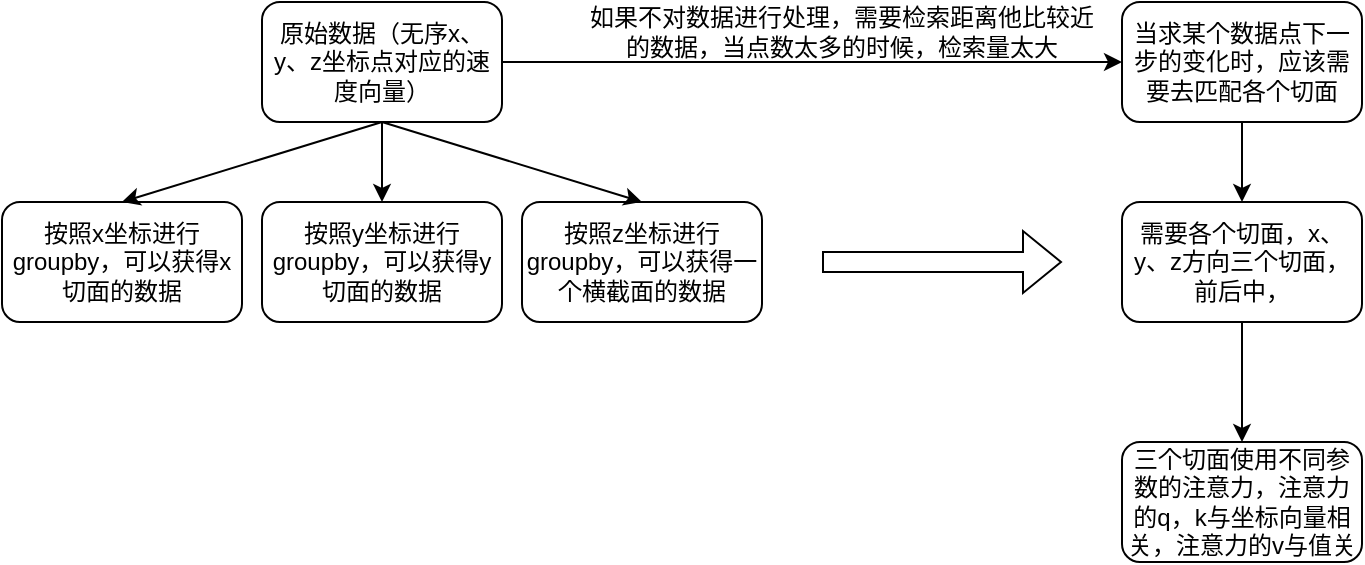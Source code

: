<mxfile version="24.2.3" type="github">
  <diagram name="第 1 页" id="hL7lgHcb_5edd5JF82dh">
    <mxGraphModel dx="1434" dy="786" grid="1" gridSize="10" guides="1" tooltips="1" connect="1" arrows="1" fold="1" page="1" pageScale="1" pageWidth="827" pageHeight="1169" math="0" shadow="0">
      <root>
        <mxCell id="0" />
        <mxCell id="1" parent="0" />
        <mxCell id="Gv-s6LlB8rjAMd5SSHqs-1" value="原始数据（无序x、y、z坐标点对应的速度向量）" style="rounded=1;whiteSpace=wrap;html=1;" vertex="1" parent="1">
          <mxGeometry x="140" y="60" width="120" height="60" as="geometry" />
        </mxCell>
        <mxCell id="Gv-s6LlB8rjAMd5SSHqs-2" value="按照x坐标进行groupby，可以获得x切面的数据" style="rounded=1;whiteSpace=wrap;html=1;" vertex="1" parent="1">
          <mxGeometry x="10" y="160" width="120" height="60" as="geometry" />
        </mxCell>
        <mxCell id="Gv-s6LlB8rjAMd5SSHqs-3" value="" style="endArrow=classic;html=1;rounded=0;exitX=0.5;exitY=1;exitDx=0;exitDy=0;entryX=0.5;entryY=0;entryDx=0;entryDy=0;" edge="1" parent="1" source="Gv-s6LlB8rjAMd5SSHqs-1" target="Gv-s6LlB8rjAMd5SSHqs-2">
          <mxGeometry width="50" height="50" relative="1" as="geometry">
            <mxPoint x="240" y="110" as="sourcePoint" />
            <mxPoint x="290" y="60" as="targetPoint" />
          </mxGeometry>
        </mxCell>
        <mxCell id="Gv-s6LlB8rjAMd5SSHqs-4" value="按照y坐标进行groupby，可以获得y切面的数据" style="rounded=1;whiteSpace=wrap;html=1;" vertex="1" parent="1">
          <mxGeometry x="140" y="160" width="120" height="60" as="geometry" />
        </mxCell>
        <mxCell id="Gv-s6LlB8rjAMd5SSHqs-5" value="按照z坐标进行groupby，可以获得一个横截面的数据" style="rounded=1;whiteSpace=wrap;html=1;" vertex="1" parent="1">
          <mxGeometry x="270" y="160" width="120" height="60" as="geometry" />
        </mxCell>
        <mxCell id="Gv-s6LlB8rjAMd5SSHqs-6" value="" style="endArrow=classic;html=1;rounded=0;exitX=0.5;exitY=1;exitDx=0;exitDy=0;entryX=0.5;entryY=0;entryDx=0;entryDy=0;" edge="1" parent="1" source="Gv-s6LlB8rjAMd5SSHqs-1" target="Gv-s6LlB8rjAMd5SSHqs-4">
          <mxGeometry width="50" height="50" relative="1" as="geometry">
            <mxPoint x="290" y="120" as="sourcePoint" />
            <mxPoint x="340" y="70" as="targetPoint" />
          </mxGeometry>
        </mxCell>
        <mxCell id="Gv-s6LlB8rjAMd5SSHqs-7" value="" style="endArrow=classic;html=1;rounded=0;exitX=0.5;exitY=1;exitDx=0;exitDy=0;entryX=0.5;entryY=0;entryDx=0;entryDy=0;" edge="1" parent="1" source="Gv-s6LlB8rjAMd5SSHqs-1" target="Gv-s6LlB8rjAMd5SSHqs-5">
          <mxGeometry width="50" height="50" relative="1" as="geometry">
            <mxPoint x="150" y="430" as="sourcePoint" />
            <mxPoint x="200" y="380" as="targetPoint" />
          </mxGeometry>
        </mxCell>
        <mxCell id="Gv-s6LlB8rjAMd5SSHqs-8" value="如果不对数据进行处理，需要检索距离他比较近的数据，当点数太多的时候，检索量太大" style="text;html=1;align=center;verticalAlign=middle;whiteSpace=wrap;rounded=0;" vertex="1" parent="1">
          <mxGeometry x="300" y="60" width="260" height="30" as="geometry" />
        </mxCell>
        <mxCell id="Gv-s6LlB8rjAMd5SSHqs-9" value="当求某个数据点下一步的变化时，应该需要去匹配各个切面" style="rounded=1;whiteSpace=wrap;html=1;" vertex="1" parent="1">
          <mxGeometry x="570" y="60" width="120" height="60" as="geometry" />
        </mxCell>
        <mxCell id="Gv-s6LlB8rjAMd5SSHqs-12" value="" style="endArrow=classic;html=1;rounded=0;exitX=0.5;exitY=1;exitDx=0;exitDy=0;" edge="1" parent="1" source="Gv-s6LlB8rjAMd5SSHqs-9">
          <mxGeometry width="50" height="50" relative="1" as="geometry">
            <mxPoint x="430" y="290" as="sourcePoint" />
            <mxPoint x="630" y="160" as="targetPoint" />
          </mxGeometry>
        </mxCell>
        <mxCell id="Gv-s6LlB8rjAMd5SSHqs-13" value="" style="endArrow=classic;html=1;rounded=0;exitX=1;exitY=0.5;exitDx=0;exitDy=0;entryX=0;entryY=0.5;entryDx=0;entryDy=0;" edge="1" parent="1" source="Gv-s6LlB8rjAMd5SSHqs-1" target="Gv-s6LlB8rjAMd5SSHqs-9">
          <mxGeometry width="50" height="50" relative="1" as="geometry">
            <mxPoint x="300" y="370" as="sourcePoint" />
            <mxPoint x="350" y="320" as="targetPoint" />
          </mxGeometry>
        </mxCell>
        <mxCell id="Gv-s6LlB8rjAMd5SSHqs-14" value="" style="shape=flexArrow;endArrow=classic;html=1;rounded=0;" edge="1" parent="1">
          <mxGeometry width="50" height="50" relative="1" as="geometry">
            <mxPoint x="420" y="190" as="sourcePoint" />
            <mxPoint x="540" y="190" as="targetPoint" />
          </mxGeometry>
        </mxCell>
        <mxCell id="Gv-s6LlB8rjAMd5SSHqs-15" value="需要各个切面，x、y、z方向三个切面，前后中，" style="rounded=1;whiteSpace=wrap;html=1;" vertex="1" parent="1">
          <mxGeometry x="570" y="160" width="120" height="60" as="geometry" />
        </mxCell>
        <mxCell id="Gv-s6LlB8rjAMd5SSHqs-16" value="三个切面使用不同参数的注意力，注意力的q，k与坐标向量相关，注意力的v与值关" style="rounded=1;whiteSpace=wrap;html=1;" vertex="1" parent="1">
          <mxGeometry x="570" y="280" width="120" height="60" as="geometry" />
        </mxCell>
        <mxCell id="Gv-s6LlB8rjAMd5SSHqs-17" value="" style="endArrow=classic;html=1;rounded=0;exitX=0.5;exitY=1;exitDx=0;exitDy=0;" edge="1" parent="1" source="Gv-s6LlB8rjAMd5SSHqs-15" target="Gv-s6LlB8rjAMd5SSHqs-16">
          <mxGeometry width="50" height="50" relative="1" as="geometry">
            <mxPoint x="720" y="240" as="sourcePoint" />
            <mxPoint x="770" y="190" as="targetPoint" />
          </mxGeometry>
        </mxCell>
      </root>
    </mxGraphModel>
  </diagram>
</mxfile>
